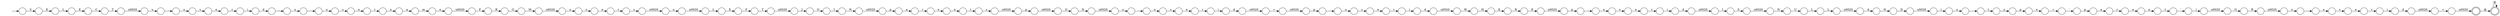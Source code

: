 digraph Automaton {
  rankdir = LR;
  0 [shape=circle,label=""];
  0 -> 14 [label="a"]
  1 [shape=circle,label=""];
  1 -> 81 [label="O"]
  2 [shape=circle,label=""];
  2 -> 113 [label="u"]
  3 [shape=circle,label=""];
  3 -> 86 [label="N"]
  4 [shape=circle,label=""];
  4 -> 68 [label="n"]
  5 [shape=circle,label=""];
  5 -> 91 [label="A"]
  6 [shape=circle,label=""];
  6 -> 23 [label="\u0020"]
  7 [shape=circle,label=""];
  7 -> 34 [label="="]
  8 [shape=circle,label=""];
  8 -> 117 [label="\u0020"]
  9 [shape=circle,label=""];
  9 -> 43 [label="r"]
  10 [shape=circle,label=""];
  10 -> 111 [label="e"]
  11 [shape=circle,label=""];
  11 -> 40 [label="\u0020"]
  12 [shape=circle,label=""];
  12 -> 60 [label="L"]
  13 [shape=circle,label=""];
  13 -> 29 [label="\u0020"]
  14 [shape=circle,label=""];
  14 -> 110 [label="r"]
  15 [shape=circle,label=""];
  15 -> 20 [label="e"]
  16 [shape=circle,label=""];
  16 -> 130 [label="\u0020"]
  17 [shape=circle,label=""];
  17 -> 121 [label="\u0020"]
  18 [shape=circle,label=""];
  18 -> 133 [label=","]
  19 [shape=circle,label=""];
  19 -> 123 [label="s"]
  20 [shape=circle,label=""];
  20 -> 103 [label="r"]
  21 [shape=circle,label=""];
  21 -> 108 [label="N"]
  22 [shape=circle,label=""];
  22 -> 51 [label="C"]
  23 [shape=circle,label=""];
  23 -> 0 [label="p"]
  24 [shape=circle,label=""];
  24 -> 42 [label="n"]
  25 [shape=circle,label=""];
  25 -> 92 [label="S"]
  26 [shape=circle,label=""];
  26 -> 41 [label="."]
  27 [shape=circle,label=""];
  27 -> 120 [label="."]
  28 [shape=circle,label=""];
  28 -> 131 [label="O"]
  29 [shape=circle,label=""];
  29 -> 98 [label="L"]
  30 [shape=circle,label=""];
  30 -> 89 [label="e"]
  31 [shape=circle,label=""];
  31 -> 139 [label="d"]
  32 [shape=circle,label=""];
  32 -> 59 [label="u"]
  33 [shape=circle,label=""];
  33 -> 93 [label="L"]
  34 [shape=circle,label=""];
  34 -> 82 [label="'"]
  35 [shape=circle,label=""];
  35 -> 132 [label="\u0020"]
  36 [shape=circle,label=""];
  36 -> 56 [label="m"]
  37 [shape=circle,label=""];
  37 -> 55 [label="d"]
  38 [shape=circle,label=""];
  38 -> 48 [label="\u0020"]
  39 [shape=circle,label=""];
  39 -> 11 [label="s"]
  40 [shape=circle,label=""];
  40 -> 16 [label="p"]
  41 [shape=circle,label=""];
  41 -> 47 [label="t"]
  42 [shape=circle,label=""];
  42 -> 39 [label="t"]
  43 [shape=circle,label=""];
  43 -> 70 [label="n"]
  44 [shape=circle,label=""];
  44 -> 66 [label="s"]
  45 [shape=circle,label=""];
  45 -> 116 [label="("]
  46 [shape=doublecircle,label=""];
  46 -> 46 [label="@"]
  47 [shape=circle,label=""];
  47 -> 88 [label="y"]
  48 [shape=circle,label=""];
  48 -> 85 [label="O"]
  49 [shape=circle,label=""];
  49 -> 5 [label="\u0020"]
  50 [shape=circle,label=""];
  50 -> 17 [label="d"]
  51 [shape=circle,label=""];
  51 -> 109 [label="T"]
  52 [shape=circle,label=""];
  52 -> 44 [label="u"]
  53 [shape=circle,label=""];
  53 -> 78 [label="i"]
  54 [shape=circle,label=""];
  54 -> 33 [label="E"]
  55 [shape=circle,label=""];
  55 -> 73 [label="\u0020"]
  56 [shape=circle,label=""];
  56 -> 100 [label="e"]
  57 [shape=circle,label=""];
  initial [shape=plaintext,label=""];
  initial -> 57
  57 -> 54 [label="S"]
  58 [shape=circle,label=""];
  58 -> 15 [label="s"]
  59 [shape=circle,label=""];
  59 -> 84 [label="."]
  60 [shape=circle,label=""];
  60 -> 49 [label="L"]
  61 [shape=circle,label=""];
  61 -> 95 [label="D"]
  62 [shape=circle,label=""];
  62 -> 27 [label="u"]
  63 [shape=circle,label=""];
  63 -> 87 [label="u"]
  64 [shape=circle,label=""];
  64 -> 142 [label="r"]
  65 [shape=circle,label=""];
  65 -> 90 [label="s"]
  66 [shape=circle,label=""];
  66 -> 64 [label="e"]
  67 [shape=circle,label=""];
  67 -> 65 [label="u"]
  68 [shape=circle,label=""];
  68 -> 71 [label="t"]
  69 [shape=circle,label=""];
  69 -> 13 [label="u"]
  70 [shape=circle,label=""];
  70 -> 36 [label="a"]
  71 [shape=circle,label=""];
  71 -> 75 [label="'"]
  72 [shape=circle,label=""];
  72 -> 122 [label="r"]
  73 [shape=circle,label=""];
  73 -> 25 [label="I"]
  74 [shape=circle,label=""];
  74 -> 30 [label="s"]
  75 [shape=circle,label=""];
  75 -> 38 [label=")"]
  76 [shape=circle,label=""];
  76 -> 74 [label="u"]
  77 [shape=circle,label=""];
  77 -> 32 [label="\u0020"]
  78 [shape=circle,label=""];
  78 -> 136 [label="d"]
  79 [shape=circle,label=""];
  79 -> 127 [label="\u0020"]
  80 [shape=circle,label=""];
  80 -> 141 [label="r"]
  81 [shape=circle,label=""];
  81 -> 129 [label="M"]
  82 [shape=circle,label=""];
  82 -> 97 [label="p"]
  83 [shape=circle,label=""];
  83 -> 35 [label="T"]
  84 [shape=circle,label=""];
  84 -> 134 [label="u"]
  85 [shape=circle,label=""];
  85 -> 77 [label="R"]
  86 [shape=circle,label=""];
  86 -> 63 [label="\u0020"]
  87 [shape=circle,label=""];
  87 -> 2 [label="."]
  88 [shape=circle,label=""];
  88 -> 115 [label="p"]
  89 [shape=circle,label=""];
  89 -> 19 [label="r"]
  90 [shape=circle,label=""];
  90 -> 9 [label="e"]
  91 [shape=circle,label=""];
  91 -> 61 [label="N"]
  92 [shape=circle,label=""];
  92 -> 21 [label="\u0020"]
  93 [shape=circle,label=""];
  93 -> 22 [label="E"]
  94 [shape=circle,label=""];
  94 -> 53 [label="r"]
  95 [shape=circle,label=""];
  95 -> 45 [label="\u0020"]
  96 [shape=circle,label=""];
  96 -> 102 [label="E"]
  97 [shape=circle,label=""];
  97 -> 72 [label="a"]
  98 [shape=circle,label=""];
  98 -> 135 [label="E"]
  99 [shape=circle,label=""];
  99 -> 6 [label="N"]
  100 [shape=circle,label=""];
  100 -> 101 [label="\u0020"]
  101 [shape=circle,label=""];
  101 -> 140 [label="F"]
  102 [shape=circle,label=""];
  102 -> 114 [label="\u0020"]
  103 [shape=circle,label=""];
  103 -> 118 [label="i"]
  104 [shape=circle,label=""];
  104 -> 31 [label="i"]
  105 [shape=circle,label=""];
  105 -> 137 [label="u"]
  106 [shape=circle,label=""];
  106 -> 128 [label="H"]
  107 [shape=circle,label=""];
  107 -> 96 [label="R"]
  108 [shape=circle,label=""];
  108 -> 12 [label="U"]
  109 [shape=circle,label=""];
  109 -> 62 [label="\u0020"]
  110 [shape=circle,label=""];
  110 -> 24 [label="e"]
  111 [shape=circle,label=""];
  111 -> 104 [label="r"]
  112 [shape=circle,label=""];
  112 -> 106 [label="W"]
  113 [shape=circle,label=""];
  113 -> 143 [label="s"]
  114 [shape=circle,label=""];
  114 -> 138 [label="p"]
  115 [shape=circle,label=""];
  115 -> 7 [label="e"]
  116 [shape=circle,label=""];
  116 -> 26 [label="u"]
  117 [shape=doublecircle,label=""];
  117 -> 46 [label="@"]
  118 [shape=circle,label=""];
  118 -> 18 [label="d"]
  119 [shape=circle,label=""];
  119 -> 80 [label="e"]
  120 [shape=circle,label=""];
  120 -> 58 [label="u"]
  121 [shape=circle,label=""];
  121 -> 8 [label="="]
  122 [shape=circle,label=""];
  122 -> 4 [label="e"]
  123 [shape=circle,label=""];
  123 -> 69 [label="\u0020"]
  124 [shape=circle,label=""];
  124 -> 67 [label="."]
  125 [shape=circle,label=""];
  125 -> 79 [label="="]
  126 [shape=circle,label=""];
  126 -> 105 [label="."]
  127 [shape=circle,label=""];
  127 -> 126 [label="p"]
  128 [shape=circle,label=""];
  128 -> 107 [label="E"]
  129 [shape=circle,label=""];
  129 -> 76 [label="\u0020"]
  130 [shape=circle,label=""];
  130 -> 3 [label="O"]
  131 [shape=circle,label=""];
  131 -> 99 [label="I"]
  132 [shape=circle,label=""];
  132 -> 28 [label="J"]
  133 [shape=circle,label=""];
  133 -> 124 [label="u"]
  134 [shape=circle,label=""];
  134 -> 119 [label="s"]
  135 [shape=circle,label=""];
  135 -> 83 [label="F"]
  136 [shape=circle,label=""];
  136 -> 125 [label="\u0020"]
  137 [shape=circle,label=""];
  137 -> 10 [label="s"]
  138 [shape=circle,label=""];
  138 -> 52 [label="."]
  139 [shape=circle,label=""];
  139 -> 112 [label="\u0020"]
  140 [shape=circle,label=""];
  140 -> 1 [label="R"]
  141 [shape=circle,label=""];
  141 -> 50 [label="i"]
  142 [shape=circle,label=""];
  142 -> 37 [label="i"]
  143 [shape=circle,label=""];
  143 -> 94 [label="e"]
}
